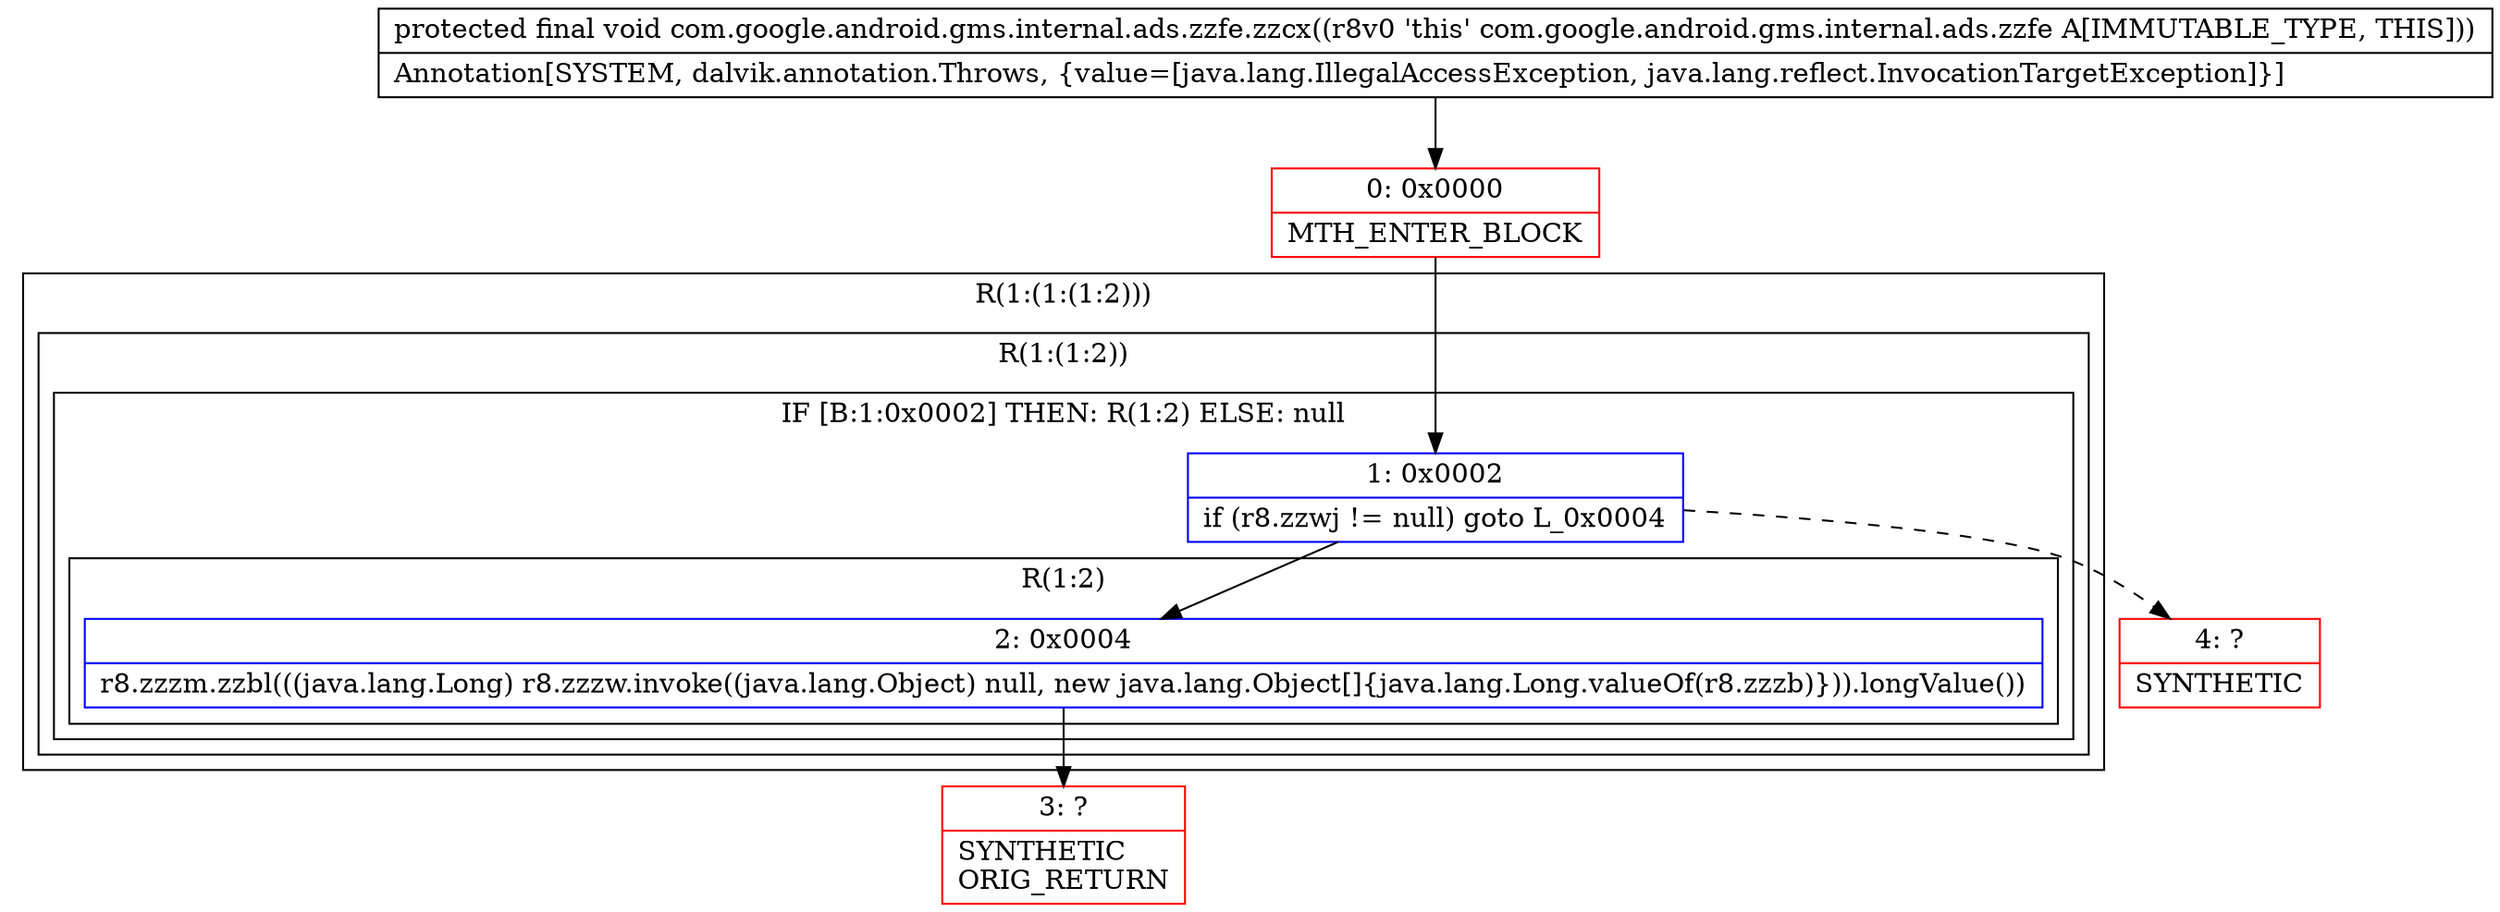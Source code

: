 digraph "CFG forcom.google.android.gms.internal.ads.zzfe.zzcx()V" {
subgraph cluster_Region_1315722760 {
label = "R(1:(1:(1:2)))";
node [shape=record,color=blue];
subgraph cluster_Region_221187107 {
label = "R(1:(1:2))";
node [shape=record,color=blue];
subgraph cluster_IfRegion_229064363 {
label = "IF [B:1:0x0002] THEN: R(1:2) ELSE: null";
node [shape=record,color=blue];
Node_1 [shape=record,label="{1\:\ 0x0002|if (r8.zzwj != null) goto L_0x0004\l}"];
subgraph cluster_Region_1085627263 {
label = "R(1:2)";
node [shape=record,color=blue];
Node_2 [shape=record,label="{2\:\ 0x0004|r8.zzzm.zzbl(((java.lang.Long) r8.zzzw.invoke((java.lang.Object) null, new java.lang.Object[]\{java.lang.Long.valueOf(r8.zzzb)\})).longValue())\l}"];
}
}
}
}
Node_0 [shape=record,color=red,label="{0\:\ 0x0000|MTH_ENTER_BLOCK\l}"];
Node_3 [shape=record,color=red,label="{3\:\ ?|SYNTHETIC\lORIG_RETURN\l}"];
Node_4 [shape=record,color=red,label="{4\:\ ?|SYNTHETIC\l}"];
MethodNode[shape=record,label="{protected final void com.google.android.gms.internal.ads.zzfe.zzcx((r8v0 'this' com.google.android.gms.internal.ads.zzfe A[IMMUTABLE_TYPE, THIS]))  | Annotation[SYSTEM, dalvik.annotation.Throws, \{value=[java.lang.IllegalAccessException, java.lang.reflect.InvocationTargetException]\}]\l}"];
MethodNode -> Node_0;
Node_1 -> Node_2;
Node_1 -> Node_4[style=dashed];
Node_2 -> Node_3;
Node_0 -> Node_1;
}

